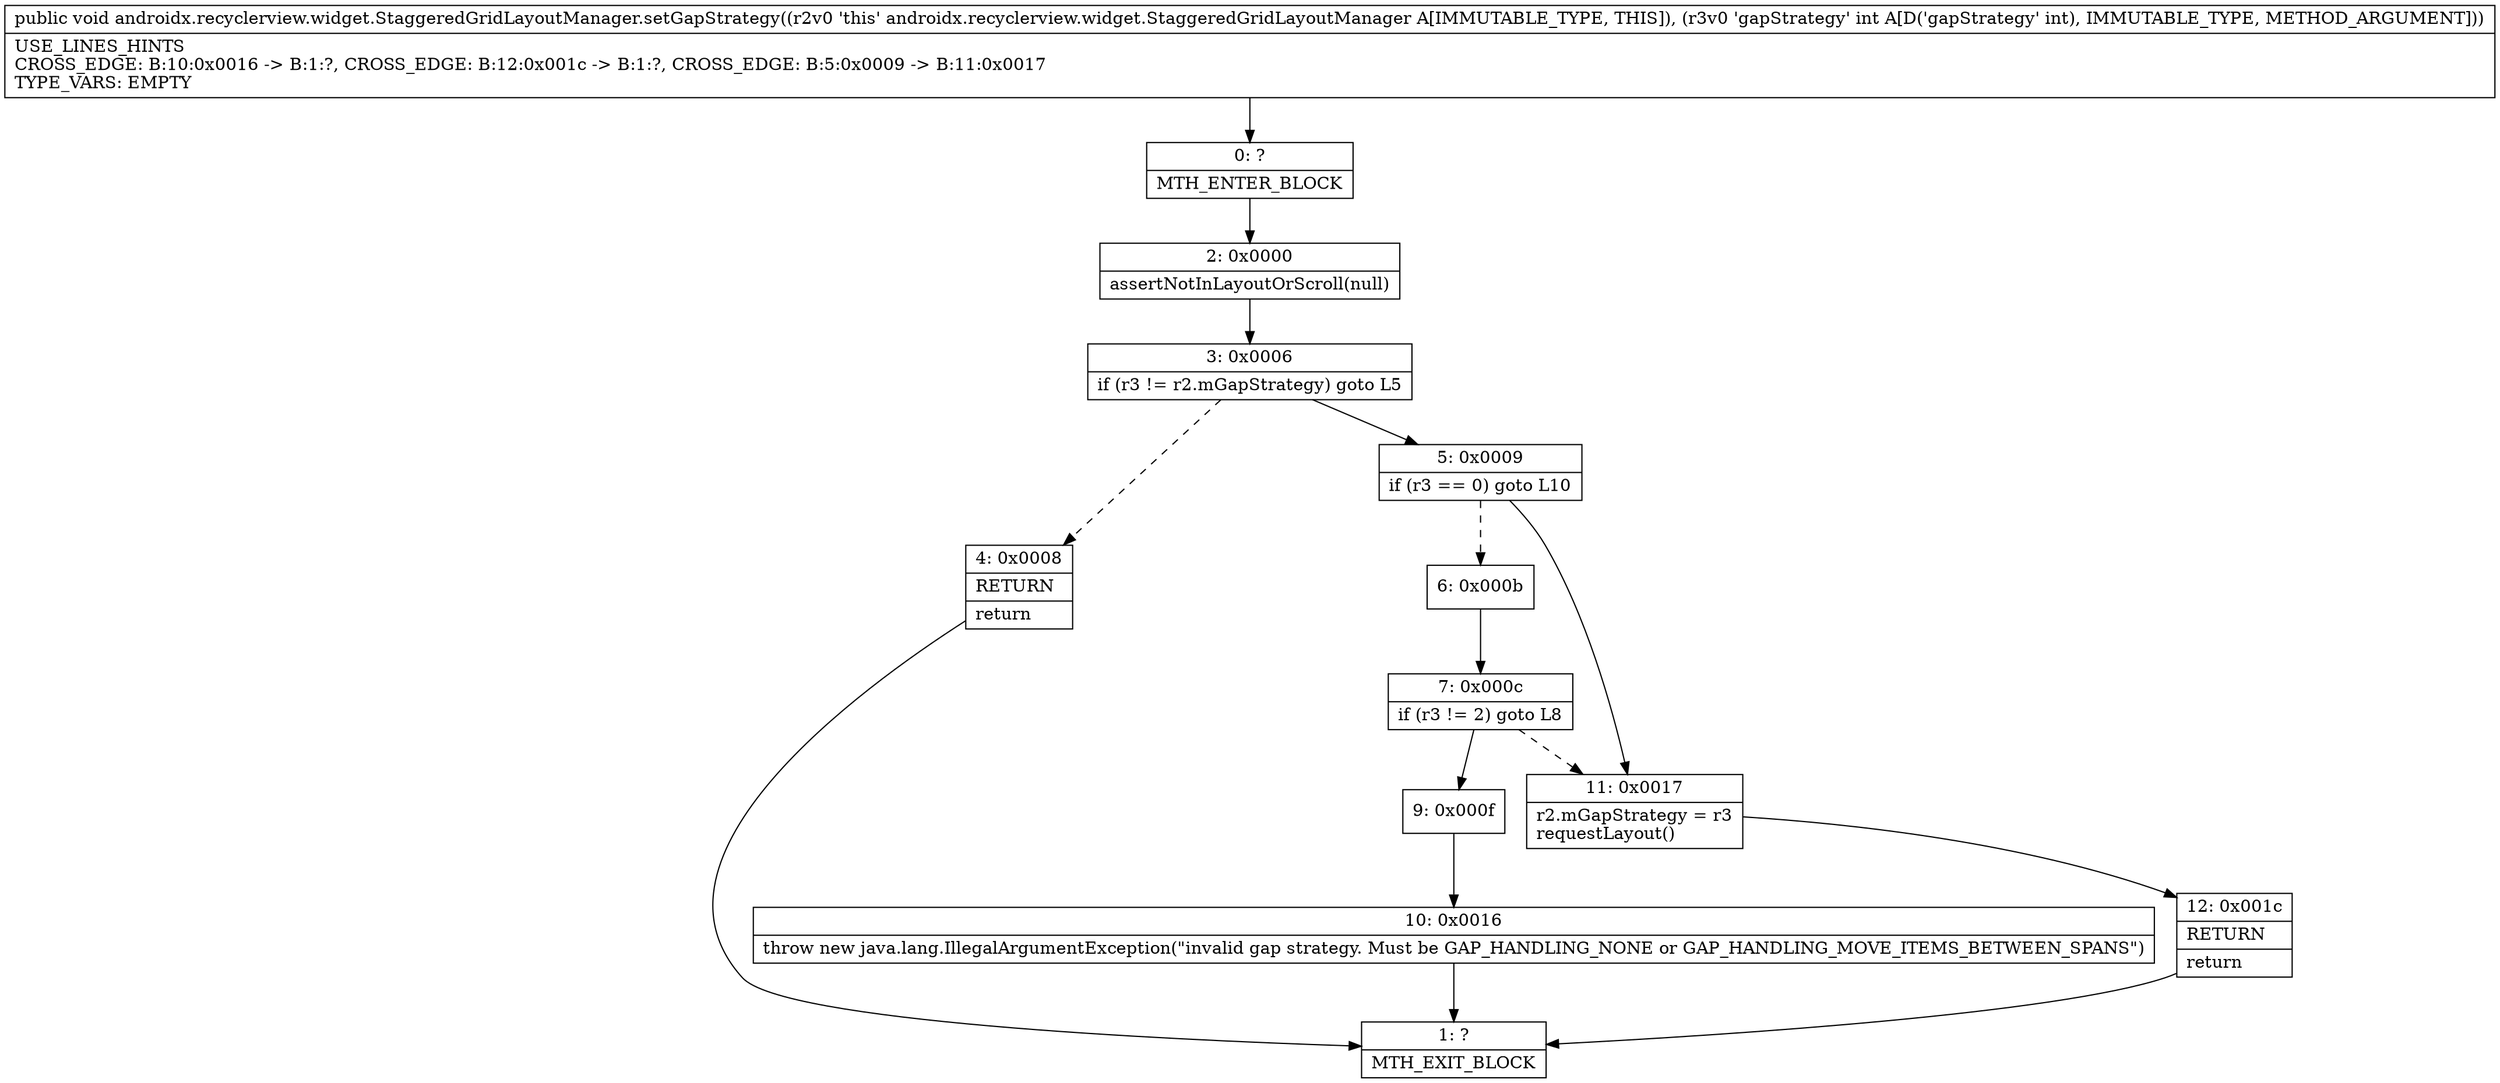 digraph "CFG forandroidx.recyclerview.widget.StaggeredGridLayoutManager.setGapStrategy(I)V" {
Node_0 [shape=record,label="{0\:\ ?|MTH_ENTER_BLOCK\l}"];
Node_2 [shape=record,label="{2\:\ 0x0000|assertNotInLayoutOrScroll(null)\l}"];
Node_3 [shape=record,label="{3\:\ 0x0006|if (r3 != r2.mGapStrategy) goto L5\l}"];
Node_4 [shape=record,label="{4\:\ 0x0008|RETURN\l|return\l}"];
Node_1 [shape=record,label="{1\:\ ?|MTH_EXIT_BLOCK\l}"];
Node_5 [shape=record,label="{5\:\ 0x0009|if (r3 == 0) goto L10\l}"];
Node_6 [shape=record,label="{6\:\ 0x000b}"];
Node_7 [shape=record,label="{7\:\ 0x000c|if (r3 != 2) goto L8\l}"];
Node_9 [shape=record,label="{9\:\ 0x000f}"];
Node_10 [shape=record,label="{10\:\ 0x0016|throw new java.lang.IllegalArgumentException(\"invalid gap strategy. Must be GAP_HANDLING_NONE or GAP_HANDLING_MOVE_ITEMS_BETWEEN_SPANS\")\l}"];
Node_11 [shape=record,label="{11\:\ 0x0017|r2.mGapStrategy = r3\lrequestLayout()\l}"];
Node_12 [shape=record,label="{12\:\ 0x001c|RETURN\l|return\l}"];
MethodNode[shape=record,label="{public void androidx.recyclerview.widget.StaggeredGridLayoutManager.setGapStrategy((r2v0 'this' androidx.recyclerview.widget.StaggeredGridLayoutManager A[IMMUTABLE_TYPE, THIS]), (r3v0 'gapStrategy' int A[D('gapStrategy' int), IMMUTABLE_TYPE, METHOD_ARGUMENT]))  | USE_LINES_HINTS\lCROSS_EDGE: B:10:0x0016 \-\> B:1:?, CROSS_EDGE: B:12:0x001c \-\> B:1:?, CROSS_EDGE: B:5:0x0009 \-\> B:11:0x0017\lTYPE_VARS: EMPTY\l}"];
MethodNode -> Node_0;Node_0 -> Node_2;
Node_2 -> Node_3;
Node_3 -> Node_4[style=dashed];
Node_3 -> Node_5;
Node_4 -> Node_1;
Node_5 -> Node_6[style=dashed];
Node_5 -> Node_11;
Node_6 -> Node_7;
Node_7 -> Node_9;
Node_7 -> Node_11[style=dashed];
Node_9 -> Node_10;
Node_10 -> Node_1;
Node_11 -> Node_12;
Node_12 -> Node_1;
}

